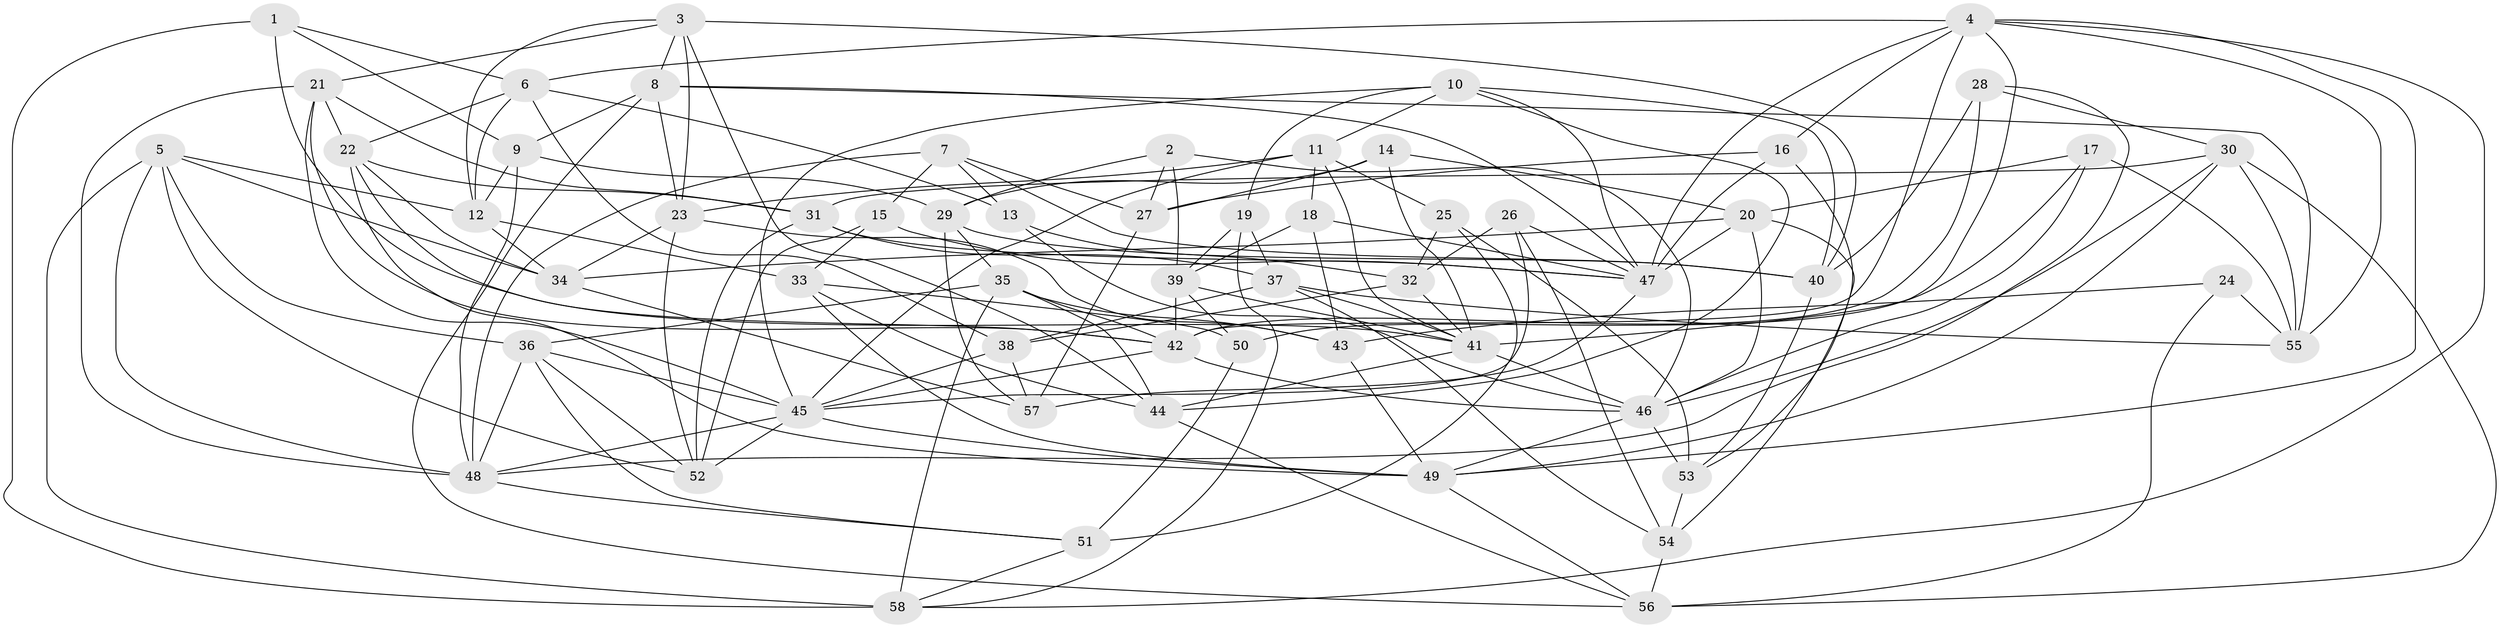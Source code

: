 // original degree distribution, {4: 1.0}
// Generated by graph-tools (version 1.1) at 2025/26/03/09/25 03:26:51]
// undirected, 58 vertices, 165 edges
graph export_dot {
graph [start="1"]
  node [color=gray90,style=filled];
  1;
  2;
  3;
  4;
  5;
  6;
  7;
  8;
  9;
  10;
  11;
  12;
  13;
  14;
  15;
  16;
  17;
  18;
  19;
  20;
  21;
  22;
  23;
  24;
  25;
  26;
  27;
  28;
  29;
  30;
  31;
  32;
  33;
  34;
  35;
  36;
  37;
  38;
  39;
  40;
  41;
  42;
  43;
  44;
  45;
  46;
  47;
  48;
  49;
  50;
  51;
  52;
  53;
  54;
  55;
  56;
  57;
  58;
  1 -- 6 [weight=1.0];
  1 -- 9 [weight=1.0];
  1 -- 41 [weight=1.0];
  1 -- 58 [weight=1.0];
  2 -- 27 [weight=1.0];
  2 -- 29 [weight=1.0];
  2 -- 39 [weight=1.0];
  2 -- 46 [weight=1.0];
  3 -- 8 [weight=1.0];
  3 -- 12 [weight=1.0];
  3 -- 21 [weight=1.0];
  3 -- 23 [weight=1.0];
  3 -- 40 [weight=1.0];
  3 -- 44 [weight=1.0];
  4 -- 6 [weight=1.0];
  4 -- 16 [weight=1.0];
  4 -- 41 [weight=1.0];
  4 -- 42 [weight=1.0];
  4 -- 47 [weight=1.0];
  4 -- 49 [weight=1.0];
  4 -- 55 [weight=1.0];
  4 -- 58 [weight=1.0];
  5 -- 12 [weight=1.0];
  5 -- 34 [weight=1.0];
  5 -- 36 [weight=1.0];
  5 -- 48 [weight=1.0];
  5 -- 52 [weight=1.0];
  5 -- 58 [weight=1.0];
  6 -- 12 [weight=1.0];
  6 -- 13 [weight=1.0];
  6 -- 22 [weight=1.0];
  6 -- 38 [weight=1.0];
  7 -- 13 [weight=1.0];
  7 -- 15 [weight=1.0];
  7 -- 27 [weight=1.0];
  7 -- 40 [weight=1.0];
  7 -- 48 [weight=2.0];
  8 -- 9 [weight=1.0];
  8 -- 23 [weight=1.0];
  8 -- 47 [weight=1.0];
  8 -- 55 [weight=1.0];
  8 -- 56 [weight=1.0];
  9 -- 12 [weight=1.0];
  9 -- 29 [weight=1.0];
  9 -- 48 [weight=2.0];
  10 -- 11 [weight=1.0];
  10 -- 19 [weight=1.0];
  10 -- 40 [weight=1.0];
  10 -- 44 [weight=1.0];
  10 -- 45 [weight=1.0];
  10 -- 47 [weight=1.0];
  11 -- 18 [weight=1.0];
  11 -- 23 [weight=1.0];
  11 -- 25 [weight=1.0];
  11 -- 41 [weight=1.0];
  11 -- 45 [weight=1.0];
  12 -- 33 [weight=1.0];
  12 -- 34 [weight=1.0];
  13 -- 32 [weight=1.0];
  13 -- 46 [weight=1.0];
  14 -- 20 [weight=1.0];
  14 -- 27 [weight=1.0];
  14 -- 29 [weight=1.0];
  14 -- 41 [weight=1.0];
  15 -- 33 [weight=1.0];
  15 -- 47 [weight=1.0];
  15 -- 52 [weight=1.0];
  16 -- 27 [weight=1.0];
  16 -- 47 [weight=1.0];
  16 -- 53 [weight=1.0];
  17 -- 20 [weight=1.0];
  17 -- 46 [weight=1.0];
  17 -- 50 [weight=1.0];
  17 -- 55 [weight=1.0];
  18 -- 39 [weight=1.0];
  18 -- 43 [weight=1.0];
  18 -- 47 [weight=1.0];
  19 -- 37 [weight=1.0];
  19 -- 39 [weight=1.0];
  19 -- 58 [weight=1.0];
  20 -- 34 [weight=1.0];
  20 -- 46 [weight=1.0];
  20 -- 47 [weight=1.0];
  20 -- 54 [weight=1.0];
  21 -- 22 [weight=1.0];
  21 -- 31 [weight=1.0];
  21 -- 42 [weight=1.0];
  21 -- 45 [weight=1.0];
  21 -- 48 [weight=1.0];
  22 -- 31 [weight=1.0];
  22 -- 34 [weight=1.0];
  22 -- 42 [weight=1.0];
  22 -- 49 [weight=1.0];
  23 -- 34 [weight=1.0];
  23 -- 43 [weight=1.0];
  23 -- 52 [weight=1.0];
  24 -- 43 [weight=2.0];
  24 -- 55 [weight=1.0];
  24 -- 56 [weight=1.0];
  25 -- 32 [weight=1.0];
  25 -- 51 [weight=1.0];
  25 -- 53 [weight=1.0];
  26 -- 32 [weight=1.0];
  26 -- 45 [weight=1.0];
  26 -- 47 [weight=1.0];
  26 -- 54 [weight=1.0];
  27 -- 57 [weight=2.0];
  28 -- 30 [weight=1.0];
  28 -- 40 [weight=1.0];
  28 -- 42 [weight=1.0];
  28 -- 48 [weight=1.0];
  29 -- 35 [weight=1.0];
  29 -- 40 [weight=1.0];
  29 -- 57 [weight=1.0];
  30 -- 31 [weight=1.0];
  30 -- 46 [weight=1.0];
  30 -- 49 [weight=1.0];
  30 -- 55 [weight=1.0];
  30 -- 56 [weight=1.0];
  31 -- 37 [weight=1.0];
  31 -- 47 [weight=1.0];
  31 -- 52 [weight=1.0];
  32 -- 38 [weight=2.0];
  32 -- 41 [weight=1.0];
  33 -- 44 [weight=1.0];
  33 -- 49 [weight=1.0];
  33 -- 50 [weight=2.0];
  34 -- 57 [weight=1.0];
  35 -- 36 [weight=1.0];
  35 -- 42 [weight=1.0];
  35 -- 43 [weight=1.0];
  35 -- 44 [weight=1.0];
  35 -- 58 [weight=1.0];
  36 -- 45 [weight=1.0];
  36 -- 48 [weight=1.0];
  36 -- 51 [weight=1.0];
  36 -- 52 [weight=1.0];
  37 -- 38 [weight=1.0];
  37 -- 41 [weight=1.0];
  37 -- 54 [weight=1.0];
  37 -- 55 [weight=1.0];
  38 -- 45 [weight=1.0];
  38 -- 57 [weight=1.0];
  39 -- 41 [weight=1.0];
  39 -- 42 [weight=1.0];
  39 -- 50 [weight=1.0];
  40 -- 53 [weight=1.0];
  41 -- 44 [weight=1.0];
  41 -- 46 [weight=2.0];
  42 -- 45 [weight=1.0];
  42 -- 46 [weight=1.0];
  43 -- 49 [weight=1.0];
  44 -- 56 [weight=1.0];
  45 -- 48 [weight=1.0];
  45 -- 49 [weight=1.0];
  45 -- 52 [weight=1.0];
  46 -- 49 [weight=1.0];
  46 -- 53 [weight=1.0];
  47 -- 57 [weight=1.0];
  48 -- 51 [weight=1.0];
  49 -- 56 [weight=1.0];
  50 -- 51 [weight=2.0];
  51 -- 58 [weight=1.0];
  53 -- 54 [weight=2.0];
  54 -- 56 [weight=1.0];
}
